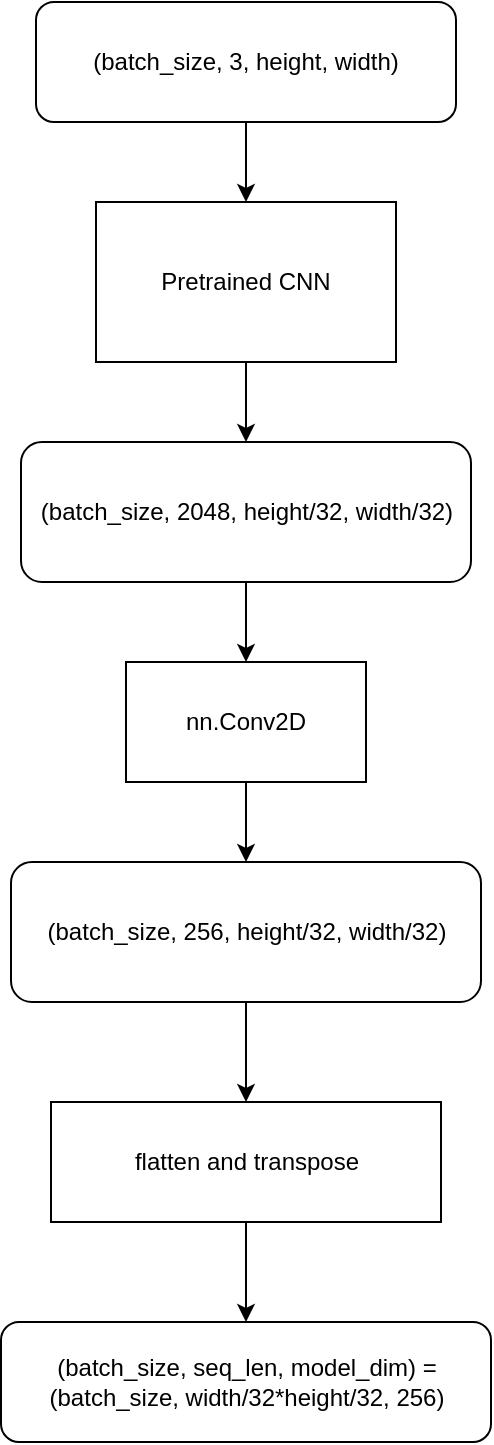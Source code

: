 <mxfile>
    <diagram id="mTaSQCgLeCkwjOccn5uk" name="embedding">
        <mxGraphModel dx="920" dy="771" grid="1" gridSize="10" guides="1" tooltips="1" connect="1" arrows="1" fold="1" page="1" pageScale="1" pageWidth="827" pageHeight="1169" math="0" shadow="0">
            <root>
                <mxCell id="0"/>
                <mxCell id="1" parent="0"/>
                <mxCell id="4" value="" style="edgeStyle=none;html=1;" parent="1" source="2" target="3" edge="1">
                    <mxGeometry relative="1" as="geometry"/>
                </mxCell>
                <mxCell id="2" value="(batch_size, 3, height, width)" style="rounded=1;whiteSpace=wrap;html=1;" parent="1" vertex="1">
                    <mxGeometry x="350" y="70" width="210" height="60" as="geometry"/>
                </mxCell>
                <mxCell id="6" value="" style="edgeStyle=none;html=1;" parent="1" source="3" target="5" edge="1">
                    <mxGeometry relative="1" as="geometry"/>
                </mxCell>
                <mxCell id="3" value="Pretrained CNN" style="rounded=0;whiteSpace=wrap;html=1;" parent="1" vertex="1">
                    <mxGeometry x="380" y="170" width="150" height="80" as="geometry"/>
                </mxCell>
                <mxCell id="10" value="" style="edgeStyle=none;html=1;" parent="1" source="5" target="9" edge="1">
                    <mxGeometry relative="1" as="geometry"/>
                </mxCell>
                <mxCell id="5" value="(batch_size, 2048, height/32, width/32)" style="rounded=1;whiteSpace=wrap;html=1;" parent="1" vertex="1">
                    <mxGeometry x="342.5" y="290" width="225" height="70" as="geometry"/>
                </mxCell>
                <mxCell id="14" value="" style="edgeStyle=none;html=1;" parent="1" source="9" target="13" edge="1">
                    <mxGeometry relative="1" as="geometry"/>
                </mxCell>
                <mxCell id="9" value="nn.Conv2D" style="rounded=0;whiteSpace=wrap;html=1;" parent="1" vertex="1">
                    <mxGeometry x="395" y="400" width="120" height="60" as="geometry"/>
                </mxCell>
                <mxCell id="16" value="" style="edgeStyle=none;html=1;" parent="1" source="13" target="15" edge="1">
                    <mxGeometry relative="1" as="geometry"/>
                </mxCell>
                <mxCell id="13" value="(batch_size, 256, height/32, width/32)" style="rounded=1;whiteSpace=wrap;html=1;" parent="1" vertex="1">
                    <mxGeometry x="337.5" y="500" width="235" height="70" as="geometry"/>
                </mxCell>
                <mxCell id="18" value="" style="edgeStyle=none;html=1;" parent="1" source="15" target="17" edge="1">
                    <mxGeometry relative="1" as="geometry"/>
                </mxCell>
                <mxCell id="15" value="flatten and transpose" style="rounded=0;whiteSpace=wrap;html=1;" parent="1" vertex="1">
                    <mxGeometry x="357.5" y="620" width="195" height="60" as="geometry"/>
                </mxCell>
                <mxCell id="17" value="(batch_size, seq_len, model_dim) = (batch_size, width/32*height/32, 256)" style="rounded=1;whiteSpace=wrap;html=1;" parent="1" vertex="1">
                    <mxGeometry x="332.5" y="730" width="245" height="60" as="geometry"/>
                </mxCell>
            </root>
        </mxGraphModel>
    </diagram>
    <diagram id="9CC5KD6kLXosMAF222kR" name="encoder">
        <mxGraphModel dx="2840" dy="3047" grid="1" gridSize="10" guides="1" tooltips="1" connect="1" arrows="1" fold="1" page="1" pageScale="1" pageWidth="827" pageHeight="1169" math="0" shadow="0">
            <root>
                <mxCell id="kVxzAV65CoPjDefTaWkO-0"/>
                <mxCell id="kVxzAV65CoPjDefTaWkO-1" parent="kVxzAV65CoPjDefTaWkO-0"/>
                <mxCell id="kVxzAV65CoPjDefTaWkO-11" value="" style="edgeStyle=none;html=1;" parent="kVxzAV65CoPjDefTaWkO-1" source="kVxzAV65CoPjDefTaWkO-2" target="kVxzAV65CoPjDefTaWkO-10" edge="1">
                    <mxGeometry relative="1" as="geometry"/>
                </mxCell>
                <mxCell id="kVxzAV65CoPjDefTaWkO-2" value="(batch_size, seq_len, model_dim)" style="rounded=1;whiteSpace=wrap;html=1;" parent="kVxzAV65CoPjDefTaWkO-1" vertex="1">
                    <mxGeometry x="270" y="80" width="210" height="50" as="geometry"/>
                </mxCell>
                <mxCell id="kVxzAV65CoPjDefTaWkO-3" value="K, Q, V" style="text;html=1;align=center;verticalAlign=middle;resizable=0;points=[];autosize=1;strokeColor=none;fillColor=none;" parent="kVxzAV65CoPjDefTaWkO-1" vertex="1">
                    <mxGeometry x="520" y="95" width="50" height="20" as="geometry"/>
                </mxCell>
                <mxCell id="kVxzAV65CoPjDefTaWkO-19" value="" style="edgeStyle=none;html=1;" parent="kVxzAV65CoPjDefTaWkO-1" source="kVxzAV65CoPjDefTaWkO-10" target="kVxzAV65CoPjDefTaWkO-18" edge="1">
                    <mxGeometry relative="1" as="geometry"/>
                </mxCell>
                <mxCell id="kVxzAV65CoPjDefTaWkO-10" value="(batch_size*num_heads, seq_len, model_dim&amp;nbsp;// num_heads)" style="whiteSpace=wrap;html=1;rounded=1;" parent="kVxzAV65CoPjDefTaWkO-1" vertex="1">
                    <mxGeometry x="193.75" y="200" width="362.5" height="60" as="geometry"/>
                </mxCell>
                <mxCell id="kVxzAV65CoPjDefTaWkO-12" value="reshape, transpose" style="text;html=1;align=center;verticalAlign=middle;resizable=0;points=[];autosize=1;strokeColor=none;fillColor=none;" parent="kVxzAV65CoPjDefTaWkO-1" vertex="1">
                    <mxGeometry x="380" y="160" width="120" height="20" as="geometry"/>
                </mxCell>
                <mxCell id="kVxzAV65CoPjDefTaWkO-16" value="" style="edgeStyle=none;html=1;" parent="kVxzAV65CoPjDefTaWkO-1" source="kVxzAV65CoPjDefTaWkO-13" target="kVxzAV65CoPjDefTaWkO-15" edge="1">
                    <mxGeometry relative="1" as="geometry"/>
                </mxCell>
                <mxCell id="kVxzAV65CoPjDefTaWkO-13" value="(batch_size, seq_len, model_dim)" style="rounded=1;whiteSpace=wrap;html=1;" parent="kVxzAV65CoPjDefTaWkO-1" vertex="1">
                    <mxGeometry x="270" y="-150" width="210" height="50" as="geometry"/>
                </mxCell>
                <mxCell id="kVxzAV65CoPjDefTaWkO-17" value="" style="edgeStyle=none;html=1;" parent="kVxzAV65CoPjDefTaWkO-1" source="kVxzAV65CoPjDefTaWkO-15" target="kVxzAV65CoPjDefTaWkO-2" edge="1">
                    <mxGeometry relative="1" as="geometry"/>
                </mxCell>
                <mxCell id="kVxzAV65CoPjDefTaWkO-15" value="W_k, W_q, W_v: (model_dim, model_dim)" style="rounded=0;whiteSpace=wrap;html=1;" parent="kVxzAV65CoPjDefTaWkO-1" vertex="1">
                    <mxGeometry x="207.5" y="-40" width="335" height="60" as="geometry"/>
                </mxCell>
                <mxCell id="kVxzAV65CoPjDefTaWkO-22" value="" style="edgeStyle=none;html=1;" parent="kVxzAV65CoPjDefTaWkO-1" source="kVxzAV65CoPjDefTaWkO-18" target="kVxzAV65CoPjDefTaWkO-21" edge="1">
                    <mxGeometry relative="1" as="geometry"/>
                </mxCell>
                <mxCell id="kVxzAV65CoPjDefTaWkO-18" value="K * Q: (batch_size*num_heads,&amp;nbsp;seq_len, seq_len)&lt;br&gt;V: (batch_size*num_heads, seq_len,model_dim&amp;nbsp;// num_heads)&lt;br&gt;K * Q * V: (batch_size*num_heads,seq_len, model_dim // num_heads)" style="rounded=0;whiteSpace=wrap;html=1;" parent="kVxzAV65CoPjDefTaWkO-1" vertex="1">
                    <mxGeometry x="182.5" y="320" width="387.5" height="80" as="geometry"/>
                </mxCell>
                <mxCell id="kVxzAV65CoPjDefTaWkO-20" value="K, Q, V" style="text;html=1;align=center;verticalAlign=middle;resizable=0;points=[];autosize=1;strokeColor=none;fillColor=none;" parent="kVxzAV65CoPjDefTaWkO-1" vertex="1">
                    <mxGeometry x="590" y="220" width="50" height="20" as="geometry"/>
                </mxCell>
                <mxCell id="kVxzAV65CoPjDefTaWkO-21" value="(batch_size, seq_len, model_dim)" style="whiteSpace=wrap;html=1;rounded=1;" parent="kVxzAV65CoPjDefTaWkO-1" vertex="1">
                    <mxGeometry x="193.75" y="460" width="362.5" height="60" as="geometry"/>
                </mxCell>
                <mxCell id="kVxzAV65CoPjDefTaWkO-23" value="concat along the last dim" style="text;html=1;align=center;verticalAlign=middle;resizable=0;points=[];autosize=1;strokeColor=none;fillColor=none;" parent="kVxzAV65CoPjDefTaWkO-1" vertex="1">
                    <mxGeometry x="390" y="430" width="150" height="20" as="geometry"/>
                </mxCell>
                <mxCell id="kVxzAV65CoPjDefTaWkO-28" value="R, C&lt;br&gt;RxR个元素&lt;br&gt;每个元素需要C次乘法&lt;br&gt;&lt;br&gt;num_heads对乘法运算量没有影响" style="text;html=1;align=center;verticalAlign=middle;resizable=0;points=[];autosize=1;strokeColor=none;fillColor=none;" parent="kVxzAV65CoPjDefTaWkO-1" vertex="1">
                    <mxGeometry x="580" y="460" width="200" height="80" as="geometry"/>
                </mxCell>
            </root>
        </mxGraphModel>
    </diagram>
    <diagram id="fc-fA9Dm4TfcOHt3WB17" name="decoder">
        <mxGraphModel dx="920" dy="771" grid="1" gridSize="10" guides="1" tooltips="1" connect="1" arrows="1" fold="1" page="1" pageScale="1" pageWidth="827" pageHeight="1169" math="0" shadow="0">
            <root>
                <mxCell id="4yhuFgAS-UoFRYhvdiAW-0"/>
                <mxCell id="4yhuFgAS-UoFRYhvdiAW-1" parent="4yhuFgAS-UoFRYhvdiAW-0"/>
            </root>
        </mxGraphModel>
    </diagram>
    <diagram id="jZl48xzTabsTT3JintAE" name="pipeline">
        <mxGraphModel dx="3297" dy="1633" grid="1" gridSize="10" guides="1" tooltips="1" connect="1" arrows="1" fold="1" page="1" pageScale="1" pageWidth="827" pageHeight="1169" math="0" shadow="0">
            <root>
                <mxCell id="KBi5Iexv0M34TCNk3ICW-0"/>
                <mxCell id="KBi5Iexv0M34TCNk3ICW-1" parent="KBi5Iexv0M34TCNk3ICW-0"/>
                <mxCell id="W6v5uWY0HFP-PmBievXg-95" value="MaskHead" style="shape=umlFrame;whiteSpace=wrap;html=1;width=120;height=30;boundedLbl=1;verticalAlign=middle;align=left;spacingLeft=5;" vertex="1" parent="KBi5Iexv0M34TCNk3ICW-1">
                    <mxGeometry x="-200" y="5575" width="1330" height="875" as="geometry"/>
                </mxCell>
                <mxCell id="W6v5uWY0HFP-PmBievXg-90" value="&lt;span style=&quot;text-align: center&quot;&gt;EncoderLayer&lt;/span&gt;" style="shape=umlFrame;whiteSpace=wrap;html=1;width=120;height=30;boundedLbl=1;verticalAlign=middle;align=left;spacingLeft=5;" vertex="1" parent="KBi5Iexv0M34TCNk3ICW-1">
                    <mxGeometry x="55" y="1170" width="1115" height="1780" as="geometry"/>
                </mxCell>
                <mxCell id="W6v5uWY0HFP-PmBievXg-57" value="DecoderLayer repeat" style="shape=umlFrame;whiteSpace=wrap;html=1;width=120;height=30;boundedLbl=1;verticalAlign=middle;align=left;spacingLeft=5;" vertex="1" parent="KBi5Iexv0M34TCNk3ICW-1">
                    <mxGeometry x="60" y="3210" width="1250" height="1300" as="geometry"/>
                </mxCell>
                <mxCell id="yh_J3gaE-rsaY8qmZJUv-53" value="" style="html=1;align=center;verticalAlign=top;rounded=1;absoluteArcSize=1;arcSize=20;dashed=1;" vertex="1" parent="KBi5Iexv0M34TCNk3ICW-1">
                    <mxGeometry x="300" y="1410" width="580" height="1060" as="geometry"/>
                </mxCell>
                <mxCell id="KBi5Iexv0M34TCNk3ICW-5" value="" style="edgeStyle=none;html=1;" edge="1" parent="KBi5Iexv0M34TCNk3ICW-1" source="KBi5Iexv0M34TCNk3ICW-2" target="KBi5Iexv0M34TCNk3ICW-4">
                    <mxGeometry relative="1" as="geometry"/>
                </mxCell>
                <mxCell id="KBi5Iexv0M34TCNk3ICW-2" value="batch of Image+Label" style="rounded=1;whiteSpace=wrap;html=1;" vertex="1" parent="KBi5Iexv0M34TCNk3ICW-1">
                    <mxGeometry x="340" y="220" width="120" height="50" as="geometry"/>
                </mxCell>
                <mxCell id="KBi5Iexv0M34TCNk3ICW-7" value="" style="edgeStyle=none;html=1;" edge="1" parent="KBi5Iexv0M34TCNk3ICW-1" source="KBi5Iexv0M34TCNk3ICW-4" target="KBi5Iexv0M34TCNk3ICW-6">
                    <mxGeometry relative="1" as="geometry"/>
                </mxCell>
                <mxCell id="KBi5Iexv0M34TCNk3ICW-4" value="preprocess" style="rounded=0;whiteSpace=wrap;html=1;" vertex="1" parent="KBi5Iexv0M34TCNk3ICW-1">
                    <mxGeometry x="340" y="330" width="120" height="60" as="geometry"/>
                </mxCell>
                <mxCell id="KBi5Iexv0M34TCNk3ICW-14" value="" style="edgeStyle=none;html=1;" edge="1" parent="KBi5Iexv0M34TCNk3ICW-1" source="KBi5Iexv0M34TCNk3ICW-6" target="KBi5Iexv0M34TCNk3ICW-10">
                    <mxGeometry relative="1" as="geometry"/>
                </mxCell>
                <mxCell id="KBi5Iexv0M34TCNk3ICW-6" value="Padded images of&amp;nbsp; the largest size and padding mask&lt;br&gt;" style="rounded=1;whiteSpace=wrap;html=1;" vertex="1" parent="KBi5Iexv0M34TCNk3ICW-1">
                    <mxGeometry x="340" y="450" width="120" height="50" as="geometry"/>
                </mxCell>
                <mxCell id="KBi5Iexv0M34TCNk3ICW-13" value="" style="edgeStyle=none;html=1;" edge="1" parent="KBi5Iexv0M34TCNk3ICW-1" source="KBi5Iexv0M34TCNk3ICW-10" target="KBi5Iexv0M34TCNk3ICW-12">
                    <mxGeometry relative="1" as="geometry">
                        <Array as="points">
                            <mxPoint x="400" y="680"/>
                            <mxPoint x="280" y="680"/>
                        </Array>
                    </mxGeometry>
                </mxCell>
                <mxCell id="KBi5Iexv0M34TCNk3ICW-16" style="edgeStyle=none;html=1;entryX=0.532;entryY=-0.002;entryDx=0;entryDy=0;entryPerimeter=0;" edge="1" parent="KBi5Iexv0M34TCNk3ICW-1" source="KBi5Iexv0M34TCNk3ICW-10" target="KBi5Iexv0M34TCNk3ICW-15">
                    <mxGeometry relative="1" as="geometry">
                        <Array as="points">
                            <mxPoint x="400" y="680"/>
                            <mxPoint x="524" y="680"/>
                        </Array>
                    </mxGeometry>
                </mxCell>
                <mxCell id="KBi5Iexv0M34TCNk3ICW-10" value="CNN" style="rounded=0;whiteSpace=wrap;html=1;" vertex="1" parent="KBi5Iexv0M34TCNk3ICW-1">
                    <mxGeometry x="340" y="570" width="120" height="60" as="geometry"/>
                </mxCell>
                <mxCell id="yh_J3gaE-rsaY8qmZJUv-5" style="edgeStyle=none;html=1;entryX=0.5;entryY=0;entryDx=0;entryDy=0;" edge="1" parent="KBi5Iexv0M34TCNk3ICW-1" source="KBi5Iexv0M34TCNk3ICW-12" target="yh_J3gaE-rsaY8qmZJUv-0">
                    <mxGeometry relative="1" as="geometry">
                        <Array as="points">
                            <mxPoint x="280" y="890"/>
                            <mxPoint x="470" y="890"/>
                        </Array>
                    </mxGeometry>
                </mxCell>
                <mxCell id="W6v5uWY0HFP-PmBievXg-89" value="fetchthe last&amp;nbsp; one" style="edgeLabel;html=1;align=center;verticalAlign=middle;resizable=0;points=[];" vertex="1" connectable="0" parent="yh_J3gaE-rsaY8qmZJUv-5">
                    <mxGeometry x="-0.602" relative="1" as="geometry">
                        <mxPoint x="123" y="-12" as="offset"/>
                    </mxGeometry>
                </mxCell>
                <mxCell id="W6v5uWY0HFP-PmBievXg-94" style="edgeStyle=none;html=1;entryX=0;entryY=0.5;entryDx=0;entryDy=0;" edge="1" parent="KBi5Iexv0M34TCNk3ICW-1" source="KBi5Iexv0M34TCNk3ICW-12" target="W6v5uWY0HFP-PmBievXg-92">
                    <mxGeometry relative="1" as="geometry">
                        <Array as="points">
                            <mxPoint x="-300" y="740"/>
                            <mxPoint x="-300" y="5070"/>
                        </Array>
                    </mxGeometry>
                </mxCell>
                <mxCell id="KBi5Iexv0M34TCNk3ICW-12" value="features from multiple layers" style="rounded=1;whiteSpace=wrap;html=1;" vertex="1" parent="KBi5Iexv0M34TCNk3ICW-1">
                    <mxGeometry x="220" y="710" width="120" height="60" as="geometry"/>
                </mxCell>
                <mxCell id="KBi5Iexv0M34TCNk3ICW-18" value="" style="edgeStyle=none;html=1;" edge="1" parent="KBi5Iexv0M34TCNk3ICW-1" source="KBi5Iexv0M34TCNk3ICW-15" target="KBi5Iexv0M34TCNk3ICW-17">
                    <mxGeometry relative="1" as="geometry"/>
                </mxCell>
                <mxCell id="yh_J3gaE-rsaY8qmZJUv-9" style="edgeStyle=none;html=1;entryX=0.5;entryY=0;entryDx=0;entryDy=0;" edge="1" parent="KBi5Iexv0M34TCNk3ICW-1" source="KBi5Iexv0M34TCNk3ICW-15" target="yh_J3gaE-rsaY8qmZJUv-0">
                    <mxGeometry relative="1" as="geometry">
                        <Array as="points">
                            <mxPoint x="520" y="890"/>
                            <mxPoint x="470" y="890"/>
                        </Array>
                    </mxGeometry>
                </mxCell>
                <mxCell id="KBi5Iexv0M34TCNk3ICW-15" value="&lt;span&gt;resized masks&lt;/span&gt;" style="rounded=1;whiteSpace=wrap;html=1;" vertex="1" parent="KBi5Iexv0M34TCNk3ICW-1">
                    <mxGeometry x="460" y="710" width="120" height="60" as="geometry"/>
                </mxCell>
                <mxCell id="yh_J3gaE-rsaY8qmZJUv-8" value="" style="edgeStyle=none;html=1;" edge="1" parent="KBi5Iexv0M34TCNk3ICW-1" source="KBi5Iexv0M34TCNk3ICW-17" target="yh_J3gaE-rsaY8qmZJUv-7">
                    <mxGeometry relative="1" as="geometry"/>
                </mxCell>
                <mxCell id="KBi5Iexv0M34TCNk3ICW-17" value="PositionEmbedding" style="rounded=0;whiteSpace=wrap;html=1;" vertex="1" parent="KBi5Iexv0M34TCNk3ICW-1">
                    <mxGeometry x="650" y="710" width="120" height="60" as="geometry"/>
                </mxCell>
                <mxCell id="yh_J3gaE-rsaY8qmZJUv-6" style="edgeStyle=none;html=1;entryX=0.5;entryY=0;entryDx=0;entryDy=0;" edge="1" parent="KBi5Iexv0M34TCNk3ICW-1" source="yh_J3gaE-rsaY8qmZJUv-0" target="yh_J3gaE-rsaY8qmZJUv-4">
                    <mxGeometry relative="1" as="geometry">
                        <Array as="points">
                            <mxPoint x="280" y="970"/>
                        </Array>
                    </mxGeometry>
                </mxCell>
                <mxCell id="yh_J3gaE-rsaY8qmZJUv-14" value="" style="edgeStyle=none;html=1;" edge="1" parent="KBi5Iexv0M34TCNk3ICW-1" source="yh_J3gaE-rsaY8qmZJUv-0" target="yh_J3gaE-rsaY8qmZJUv-13">
                    <mxGeometry relative="1" as="geometry">
                        <Array as="points">
                            <mxPoint x="685" y="970"/>
                        </Array>
                    </mxGeometry>
                </mxCell>
                <mxCell id="yh_J3gaE-rsaY8qmZJUv-16" style="edgeStyle=none;html=1;" edge="1" parent="KBi5Iexv0M34TCNk3ICW-1" source="yh_J3gaE-rsaY8qmZJUv-0" target="yh_J3gaE-rsaY8qmZJUv-15">
                    <mxGeometry relative="1" as="geometry"/>
                </mxCell>
                <mxCell id="yh_J3gaE-rsaY8qmZJUv-0" value="flatten" style="rounded=0;whiteSpace=wrap;html=1;" vertex="1" parent="KBi5Iexv0M34TCNk3ICW-1">
                    <mxGeometry x="410" y="940" width="120" height="60" as="geometry"/>
                </mxCell>
                <mxCell id="yh_J3gaE-rsaY8qmZJUv-20" value="" style="edgeStyle=none;html=1;" edge="1" parent="KBi5Iexv0M34TCNk3ICW-1" source="yh_J3gaE-rsaY8qmZJUv-4" target="yh_J3gaE-rsaY8qmZJUv-17">
                    <mxGeometry relative="1" as="geometry">
                        <Array as="points">
                            <mxPoint x="280" y="1240"/>
                        </Array>
                    </mxGeometry>
                </mxCell>
                <mxCell id="yh_J3gaE-rsaY8qmZJUv-49" style="edgeStyle=none;html=1;entryX=-0.013;entryY=0.578;entryDx=0;entryDy=0;entryPerimeter=0;" edge="1" parent="KBi5Iexv0M34TCNk3ICW-1" source="yh_J3gaE-rsaY8qmZJUv-4" target="yh_J3gaE-rsaY8qmZJUv-39">
                    <mxGeometry relative="1" as="geometry">
                        <Array as="points">
                            <mxPoint x="280" y="2090"/>
                        </Array>
                    </mxGeometry>
                </mxCell>
                <mxCell id="W6v5uWY0HFP-PmBievXg-4" style="edgeStyle=none;html=1;entryX=0;entryY=0.5;entryDx=0;entryDy=0;" edge="1" parent="KBi5Iexv0M34TCNk3ICW-1" source="yh_J3gaE-rsaY8qmZJUv-4" target="W6v5uWY0HFP-PmBievXg-2">
                    <mxGeometry relative="1" as="geometry">
                        <Array as="points">
                            <mxPoint x="280" y="2640"/>
                        </Array>
                    </mxGeometry>
                </mxCell>
                <mxCell id="W6v5uWY0HFP-PmBievXg-93" style="edgeStyle=none;html=1;entryX=0;entryY=0.5;entryDx=0;entryDy=0;" edge="1" parent="KBi5Iexv0M34TCNk3ICW-1" source="yh_J3gaE-rsaY8qmZJUv-4" target="W6v5uWY0HFP-PmBievXg-91">
                    <mxGeometry relative="1" as="geometry">
                        <Array as="points">
                            <mxPoint x="-90" y="1090"/>
                            <mxPoint x="-80" y="4900"/>
                        </Array>
                    </mxGeometry>
                </mxCell>
                <mxCell id="yh_J3gaE-rsaY8qmZJUv-4" value="src, src_proj&lt;br&gt;(bs, d_model, h, w)" style="rounded=1;whiteSpace=wrap;html=1;" vertex="1" parent="KBi5Iexv0M34TCNk3ICW-1">
                    <mxGeometry x="220" y="1060" width="120" height="60" as="geometry"/>
                </mxCell>
                <mxCell id="yh_J3gaE-rsaY8qmZJUv-11" style="edgeStyle=none;html=1;entryX=0.5;entryY=0;entryDx=0;entryDy=0;" edge="1" parent="KBi5Iexv0M34TCNk3ICW-1" source="yh_J3gaE-rsaY8qmZJUv-7" target="yh_J3gaE-rsaY8qmZJUv-0">
                    <mxGeometry relative="1" as="geometry">
                        <Array as="points">
                            <mxPoint x="470" y="890"/>
                        </Array>
                    </mxGeometry>
                </mxCell>
                <mxCell id="yh_J3gaE-rsaY8qmZJUv-7" value="pos embedding" style="rounded=1;whiteSpace=wrap;html=1;" vertex="1" parent="KBi5Iexv0M34TCNk3ICW-1">
                    <mxGeometry x="650" y="860" width="120" height="60" as="geometry"/>
                </mxCell>
                <mxCell id="yh_J3gaE-rsaY8qmZJUv-31" style="edgeStyle=none;html=1;entryX=1;entryY=0.5;entryDx=0;entryDy=0;" edge="1" parent="KBi5Iexv0M34TCNk3ICW-1" source="yh_J3gaE-rsaY8qmZJUv-13" target="yh_J3gaE-rsaY8qmZJUv-28">
                    <mxGeometry relative="1" as="geometry">
                        <Array as="points">
                            <mxPoint x="690" y="1590"/>
                        </Array>
                    </mxGeometry>
                </mxCell>
                <mxCell id="yh_J3gaE-rsaY8qmZJUv-13" value="src_key_padding_mask" style="rounded=1;whiteSpace=wrap;html=1;" vertex="1" parent="KBi5Iexv0M34TCNk3ICW-1">
                    <mxGeometry x="610" y="1060" width="150" height="60" as="geometry"/>
                </mxCell>
                <mxCell id="yh_J3gaE-rsaY8qmZJUv-21" value="" style="edgeStyle=none;html=1;" edge="1" parent="KBi5Iexv0M34TCNk3ICW-1" source="yh_J3gaE-rsaY8qmZJUv-15" target="yh_J3gaE-rsaY8qmZJUv-17">
                    <mxGeometry relative="1" as="geometry">
                        <Array as="points">
                            <mxPoint x="470" y="1240"/>
                        </Array>
                    </mxGeometry>
                </mxCell>
                <mxCell id="yh_J3gaE-rsaY8qmZJUv-15" value="src pos embedding" style="rounded=1;whiteSpace=wrap;html=1;" vertex="1" parent="KBi5Iexv0M34TCNk3ICW-1">
                    <mxGeometry x="410" y="1060" width="120" height="60" as="geometry"/>
                </mxCell>
                <mxCell id="yh_J3gaE-rsaY8qmZJUv-23" value="" style="edgeStyle=none;html=1;" edge="1" parent="KBi5Iexv0M34TCNk3ICW-1" source="yh_J3gaE-rsaY8qmZJUv-17" target="yh_J3gaE-rsaY8qmZJUv-22">
                    <mxGeometry relative="1" as="geometry"/>
                </mxCell>
                <mxCell id="yh_J3gaE-rsaY8qmZJUv-17" value="Plus" style="rounded=0;whiteSpace=wrap;html=1;" vertex="1" parent="KBi5Iexv0M34TCNk3ICW-1">
                    <mxGeometry x="310" y="1210" width="120" height="60" as="geometry"/>
                </mxCell>
                <mxCell id="yh_J3gaE-rsaY8qmZJUv-25" value="" style="edgeStyle=none;html=1;" edge="1" parent="KBi5Iexv0M34TCNk3ICW-1" source="yh_J3gaE-rsaY8qmZJUv-22" target="yh_J3gaE-rsaY8qmZJUv-24">
                    <mxGeometry relative="1" as="geometry"/>
                </mxCell>
                <mxCell id="yh_J3gaE-rsaY8qmZJUv-22" value="q, k" style="rounded=1;whiteSpace=wrap;html=1;" vertex="1" parent="KBi5Iexv0M34TCNk3ICW-1">
                    <mxGeometry x="310" y="1330" width="120" height="60" as="geometry"/>
                </mxCell>
                <mxCell id="yh_J3gaE-rsaY8qmZJUv-27" value="" style="edgeStyle=none;html=1;" edge="1" parent="KBi5Iexv0M34TCNk3ICW-1" source="yh_J3gaE-rsaY8qmZJUv-24" target="yh_J3gaE-rsaY8qmZJUv-26">
                    <mxGeometry relative="1" as="geometry"/>
                </mxCell>
                <mxCell id="yh_J3gaE-rsaY8qmZJUv-24" value="MultiheadAttention" style="rounded=0;whiteSpace=wrap;html=1;" vertex="1" parent="KBi5Iexv0M34TCNk3ICW-1">
                    <mxGeometry x="310" y="1450" width="120" height="60" as="geometry"/>
                </mxCell>
                <mxCell id="yh_J3gaE-rsaY8qmZJUv-29" value="" style="edgeStyle=none;html=1;" edge="1" parent="KBi5Iexv0M34TCNk3ICW-1" source="yh_J3gaE-rsaY8qmZJUv-26" target="yh_J3gaE-rsaY8qmZJUv-28">
                    <mxGeometry relative="1" as="geometry"/>
                </mxCell>
                <mxCell id="yh_J3gaE-rsaY8qmZJUv-26" value="attn_output_weights = QK^T&lt;br&gt;(batch_size, num_heads, L, L)" style="rounded=1;whiteSpace=wrap;html=1;" vertex="1" parent="KBi5Iexv0M34TCNk3ICW-1">
                    <mxGeometry x="510" y="1450" width="120" height="60" as="geometry"/>
                </mxCell>
                <mxCell id="yh_J3gaE-rsaY8qmZJUv-33" value="" style="edgeStyle=none;html=1;" edge="1" parent="KBi5Iexv0M34TCNk3ICW-1" source="yh_J3gaE-rsaY8qmZJUv-28" target="yh_J3gaE-rsaY8qmZJUv-32">
                    <mxGeometry relative="1" as="geometry"/>
                </mxCell>
                <mxCell id="yh_J3gaE-rsaY8qmZJUv-28" value="fill the last dimension L with -inf with mask" style="rounded=0;whiteSpace=wrap;html=1;" vertex="1" parent="KBi5Iexv0M34TCNk3ICW-1">
                    <mxGeometry x="510" y="1560" width="120" height="60" as="geometry"/>
                </mxCell>
                <mxCell id="yh_J3gaE-rsaY8qmZJUv-30" value="False if not padded" style="text;html=1;strokeColor=none;fillColor=none;align=center;verticalAlign=middle;whiteSpace=wrap;rounded=0;" vertex="1" parent="KBi5Iexv0M34TCNk3ICW-1">
                    <mxGeometry x="730" y="1050" width="210" height="70" as="geometry"/>
                </mxCell>
                <mxCell id="yh_J3gaE-rsaY8qmZJUv-38" value="" style="edgeStyle=none;html=1;" edge="1" parent="KBi5Iexv0M34TCNk3ICW-1" source="yh_J3gaE-rsaY8qmZJUv-32" target="yh_J3gaE-rsaY8qmZJUv-35">
                    <mxGeometry relative="1" as="geometry"/>
                </mxCell>
                <mxCell id="yh_J3gaE-rsaY8qmZJUv-32" value="attn_output_weights&lt;br&gt;(batch_size* num_heads, L, L)" style="rounded=1;whiteSpace=wrap;html=1;" vertex="1" parent="KBi5Iexv0M34TCNk3ICW-1">
                    <mxGeometry x="510" y="1670" width="120" height="60" as="geometry"/>
                </mxCell>
                <mxCell id="yh_J3gaE-rsaY8qmZJUv-37" value="" style="edgeStyle=none;html=1;" edge="1" parent="KBi5Iexv0M34TCNk3ICW-1" source="yh_J3gaE-rsaY8qmZJUv-35" target="yh_J3gaE-rsaY8qmZJUv-36">
                    <mxGeometry relative="1" as="geometry"/>
                </mxCell>
                <mxCell id="yh_J3gaE-rsaY8qmZJUv-35" value="softmax along the last dimension" style="rounded=0;whiteSpace=wrap;html=1;" vertex="1" parent="KBi5Iexv0M34TCNk3ICW-1">
                    <mxGeometry x="510" y="1800" width="120" height="60" as="geometry"/>
                </mxCell>
                <mxCell id="yh_J3gaE-rsaY8qmZJUv-40" value="" style="edgeStyle=none;html=1;" edge="1" parent="KBi5Iexv0M34TCNk3ICW-1" source="yh_J3gaE-rsaY8qmZJUv-36" target="yh_J3gaE-rsaY8qmZJUv-39">
                    <mxGeometry relative="1" as="geometry"/>
                </mxCell>
                <mxCell id="yh_J3gaE-rsaY8qmZJUv-36" value="dropout" style="whiteSpace=wrap;html=1;rounded=0;" vertex="1" parent="KBi5Iexv0M34TCNk3ICW-1">
                    <mxGeometry x="510" y="1920" width="120" height="60" as="geometry"/>
                </mxCell>
                <mxCell id="yh_J3gaE-rsaY8qmZJUv-42" value="" style="edgeStyle=none;html=1;" edge="1" parent="KBi5Iexv0M34TCNk3ICW-1" source="yh_J3gaE-rsaY8qmZJUv-39" target="yh_J3gaE-rsaY8qmZJUv-41">
                    <mxGeometry relative="1" as="geometry"/>
                </mxCell>
                <mxCell id="yh_J3gaE-rsaY8qmZJUv-39" value="attn_output = attn_output_weight * V&lt;br&gt;(batch_size * num_heads, L, d_model/num_heads)" style="rounded=1;whiteSpace=wrap;html=1;" vertex="1" parent="KBi5Iexv0M34TCNk3ICW-1">
                    <mxGeometry x="480" y="2050" width="180" height="70" as="geometry"/>
                </mxCell>
                <mxCell id="yh_J3gaE-rsaY8qmZJUv-44" value="" style="edgeStyle=none;html=1;" edge="1" parent="KBi5Iexv0M34TCNk3ICW-1" source="yh_J3gaE-rsaY8qmZJUv-41" target="yh_J3gaE-rsaY8qmZJUv-43">
                    <mxGeometry relative="1" as="geometry"/>
                </mxCell>
                <mxCell id="yh_J3gaE-rsaY8qmZJUv-41" value="transpose and reshape" style="rounded=0;whiteSpace=wrap;html=1;" vertex="1" parent="KBi5Iexv0M34TCNk3ICW-1">
                    <mxGeometry x="510" y="2170" width="120" height="60" as="geometry"/>
                </mxCell>
                <mxCell id="yh_J3gaE-rsaY8qmZJUv-46" value="" style="edgeStyle=none;html=1;" edge="1" parent="KBi5Iexv0M34TCNk3ICW-1" source="yh_J3gaE-rsaY8qmZJUv-43" target="yh_J3gaE-rsaY8qmZJUv-45">
                    <mxGeometry relative="1" as="geometry"/>
                </mxCell>
                <mxCell id="yh_J3gaE-rsaY8qmZJUv-43" value="attn_output&lt;br&gt;(batch_size, L, d_model)" style="rounded=1;whiteSpace=wrap;html=1;" vertex="1" parent="KBi5Iexv0M34TCNk3ICW-1">
                    <mxGeometry x="510" y="2278" width="120" height="60" as="geometry"/>
                </mxCell>
                <mxCell id="yh_J3gaE-rsaY8qmZJUv-48" value="" style="edgeStyle=none;html=1;" edge="1" parent="KBi5Iexv0M34TCNk3ICW-1" source="yh_J3gaE-rsaY8qmZJUv-45" target="yh_J3gaE-rsaY8qmZJUv-47">
                    <mxGeometry relative="1" as="geometry"/>
                </mxCell>
                <mxCell id="yh_J3gaE-rsaY8qmZJUv-45" value="MLP" style="rounded=0;whiteSpace=wrap;html=1;" vertex="1" parent="KBi5Iexv0M34TCNk3ICW-1">
                    <mxGeometry x="510" y="2390" width="120" height="60" as="geometry"/>
                </mxCell>
                <mxCell id="W6v5uWY0HFP-PmBievXg-7" value="" style="edgeStyle=none;html=1;" edge="1" parent="KBi5Iexv0M34TCNk3ICW-1" source="yh_J3gaE-rsaY8qmZJUv-47" target="W6v5uWY0HFP-PmBievXg-2">
                    <mxGeometry relative="1" as="geometry"/>
                </mxCell>
                <mxCell id="yh_J3gaE-rsaY8qmZJUv-47" value="attn_output&lt;br&gt;(batch_size, L, d_model)" style="rounded=1;whiteSpace=wrap;html=1;" vertex="1" parent="KBi5Iexv0M34TCNk3ICW-1">
                    <mxGeometry x="510" y="2490" width="120" height="60" as="geometry"/>
                </mxCell>
                <mxCell id="yh_J3gaE-rsaY8qmZJUv-50" value="The columns full of -inf after softmax are all 0s, instead of average probabilty value = 1/d_model." style="text;html=1;strokeColor=none;fillColor=none;align=center;verticalAlign=middle;whiteSpace=wrap;rounded=0;" vertex="1" parent="KBi5Iexv0M34TCNk3ICW-1">
                    <mxGeometry x="660" y="1790" width="180" height="80" as="geometry"/>
                </mxCell>
                <mxCell id="yh_J3gaE-rsaY8qmZJUv-51" value="Rows in V belonging to padding region will be multiplied by columns of zeros in weight, make no difference on the final output" style="text;html=1;strokeColor=none;fillColor=none;align=center;verticalAlign=middle;whiteSpace=wrap;rounded=0;" vertex="1" parent="KBi5Iexv0M34TCNk3ICW-1">
                    <mxGeometry x="680" y="2050" width="160" height="60" as="geometry"/>
                </mxCell>
                <mxCell id="W6v5uWY0HFP-PmBievXg-9" value="" style="edgeStyle=none;html=1;" edge="1" parent="KBi5Iexv0M34TCNk3ICW-1" source="W6v5uWY0HFP-PmBievXg-2" target="W6v5uWY0HFP-PmBievXg-8">
                    <mxGeometry relative="1" as="geometry"/>
                </mxCell>
                <mxCell id="W6v5uWY0HFP-PmBievXg-2" value="src += dropout(attn_output)" style="rounded=0;whiteSpace=wrap;html=1;" vertex="1" parent="KBi5Iexv0M34TCNk3ICW-1">
                    <mxGeometry x="510" y="2610" width="120" height="60" as="geometry"/>
                </mxCell>
                <mxCell id="W6v5uWY0HFP-PmBievXg-11" value="" style="edgeStyle=none;html=1;" edge="1" parent="KBi5Iexv0M34TCNk3ICW-1" source="W6v5uWY0HFP-PmBievXg-8" target="W6v5uWY0HFP-PmBievXg-10">
                    <mxGeometry relative="1" as="geometry"/>
                </mxCell>
                <mxCell id="W6v5uWY0HFP-PmBievXg-8" value="MLP, activation, dropout, MLP" style="rounded=0;whiteSpace=wrap;html=1;" vertex="1" parent="KBi5Iexv0M34TCNk3ICW-1">
                    <mxGeometry x="510" y="2730" width="120" height="60" as="geometry"/>
                </mxCell>
                <mxCell id="W6v5uWY0HFP-PmBievXg-17" value="" style="edgeStyle=none;html=1;" edge="1" parent="KBi5Iexv0M34TCNk3ICW-1" source="W6v5uWY0HFP-PmBievXg-10" target="W6v5uWY0HFP-PmBievXg-16">
                    <mxGeometry relative="1" as="geometry"/>
                </mxCell>
                <mxCell id="W6v5uWY0HFP-PmBievXg-10" value="src += dropout(src)" style="rounded=1;whiteSpace=wrap;html=1;" vertex="1" parent="KBi5Iexv0M34TCNk3ICW-1">
                    <mxGeometry x="510" y="2850" width="120" height="60" as="geometry"/>
                </mxCell>
                <mxCell id="W6v5uWY0HFP-PmBievXg-41" style="edgeStyle=none;html=1;entryX=1;entryY=0.5;entryDx=0;entryDy=0;" edge="1" parent="KBi5Iexv0M34TCNk3ICW-1" source="W6v5uWY0HFP-PmBievXg-14" target="W6v5uWY0HFP-PmBievXg-38">
                    <mxGeometry relative="1" as="geometry">
                        <Array as="points">
                            <mxPoint x="570" y="3220"/>
                            <mxPoint x="750" y="3220"/>
                            <mxPoint x="750" y="3870"/>
                        </Array>
                    </mxGeometry>
                </mxCell>
                <mxCell id="W6v5uWY0HFP-PmBievXg-14" value="memory" style="rounded=1;whiteSpace=wrap;html=1;" vertex="1" parent="KBi5Iexv0M34TCNk3ICW-1">
                    <mxGeometry x="510" y="3110" width="120" height="60" as="geometry"/>
                </mxCell>
                <mxCell id="W6v5uWY0HFP-PmBievXg-18" value="" style="edgeStyle=none;html=1;" edge="1" parent="KBi5Iexv0M34TCNk3ICW-1" source="W6v5uWY0HFP-PmBievXg-16" target="W6v5uWY0HFP-PmBievXg-14">
                    <mxGeometry relative="1" as="geometry"/>
                </mxCell>
                <mxCell id="W6v5uWY0HFP-PmBievXg-16" value="Repeated encoder layer on src and padding mask" style="rounded=0;whiteSpace=wrap;html=1;" vertex="1" parent="KBi5Iexv0M34TCNk3ICW-1">
                    <mxGeometry x="510" y="2990" width="120" height="60" as="geometry"/>
                </mxCell>
                <mxCell id="W6v5uWY0HFP-PmBievXg-25" style="edgeStyle=none;html=1;entryX=0.5;entryY=0;entryDx=0;entryDy=0;" edge="1" parent="KBi5Iexv0M34TCNk3ICW-1" source="W6v5uWY0HFP-PmBievXg-19" target="W6v5uWY0HFP-PmBievXg-24">
                    <mxGeometry relative="1" as="geometry">
                        <Array as="points">
                            <mxPoint x="230" y="3140"/>
                        </Array>
                    </mxGeometry>
                </mxCell>
                <mxCell id="W6v5uWY0HFP-PmBievXg-19" value="query pos embeddomg:(num_queries, d_model)" style="rounded=1;whiteSpace=wrap;html=1;" vertex="1" parent="KBi5Iexv0M34TCNk3ICW-1">
                    <mxGeometry x="60" y="3110" width="120" height="60" as="geometry"/>
                </mxCell>
                <mxCell id="W6v5uWY0HFP-PmBievXg-26" style="edgeStyle=none;html=1;" edge="1" parent="KBi5Iexv0M34TCNk3ICW-1" source="W6v5uWY0HFP-PmBievXg-20">
                    <mxGeometry relative="1" as="geometry">
                        <mxPoint x="230" y="3260" as="targetPoint"/>
                        <Array as="points">
                            <mxPoint x="230" y="3140"/>
                            <mxPoint x="230" y="3150"/>
                        </Array>
                    </mxGeometry>
                </mxCell>
                <mxCell id="W6v5uWY0HFP-PmBievXg-30" style="edgeStyle=none;html=1;entryX=0.516;entryY=0.001;entryDx=0;entryDy=0;entryPerimeter=0;" edge="1" parent="KBi5Iexv0M34TCNk3ICW-1" source="W6v5uWY0HFP-PmBievXg-20" target="W6v5uWY0HFP-PmBievXg-27">
                    <mxGeometry relative="1" as="geometry">
                        <mxPoint x="550" y="3410" as="targetPoint"/>
                        <Array as="points">
                            <mxPoint x="340" y="3290"/>
                            <mxPoint x="553" y="3290"/>
                        </Array>
                    </mxGeometry>
                </mxCell>
                <mxCell id="W6v5uWY0HFP-PmBievXg-35" style="edgeStyle=none;html=1;entryX=0;entryY=0.5;entryDx=0;entryDy=0;" edge="1" parent="KBi5Iexv0M34TCNk3ICW-1" source="W6v5uWY0HFP-PmBievXg-20" target="W6v5uWY0HFP-PmBievXg-33">
                    <mxGeometry relative="1" as="geometry">
                        <Array as="points">
                            <mxPoint x="340" y="3600"/>
                        </Array>
                    </mxGeometry>
                </mxCell>
                <mxCell id="W6v5uWY0HFP-PmBievXg-20" value="tgt: zeros_like query_embed" style="rounded=1;whiteSpace=wrap;html=1;" vertex="1" parent="KBi5Iexv0M34TCNk3ICW-1">
                    <mxGeometry x="280" y="3110" width="120" height="60" as="geometry"/>
                </mxCell>
                <mxCell id="W6v5uWY0HFP-PmBievXg-32" style="edgeStyle=none;html=1;entryX=0.528;entryY=0;entryDx=0;entryDy=0;entryPerimeter=0;" edge="1" parent="KBi5Iexv0M34TCNk3ICW-1" source="W6v5uWY0HFP-PmBievXg-21" target="W6v5uWY0HFP-PmBievXg-27">
                    <mxGeometry relative="1" as="geometry">
                        <Array as="points">
                            <mxPoint x="887" y="3290"/>
                            <mxPoint x="560" y="3290"/>
                        </Array>
                    </mxGeometry>
                </mxCell>
                <mxCell id="W6v5uWY0HFP-PmBievXg-43" style="edgeStyle=none;html=1;entryX=1;entryY=0.5;entryDx=0;entryDy=0;" edge="1" parent="KBi5Iexv0M34TCNk3ICW-1" source="W6v5uWY0HFP-PmBievXg-21" target="W6v5uWY0HFP-PmBievXg-38">
                    <mxGeometry relative="1" as="geometry">
                        <Array as="points">
                            <mxPoint x="890" y="3870"/>
                        </Array>
                    </mxGeometry>
                </mxCell>
                <mxCell id="W6v5uWY0HFP-PmBievXg-21" value="memory padding mask" style="rounded=1;whiteSpace=wrap;html=1;" vertex="1" parent="KBi5Iexv0M34TCNk3ICW-1">
                    <mxGeometry x="827" y="3110" width="120" height="60" as="geometry"/>
                </mxCell>
                <mxCell id="W6v5uWY0HFP-PmBievXg-42" style="edgeStyle=none;html=1;entryX=1;entryY=0.5;entryDx=0;entryDy=0;" edge="1" parent="KBi5Iexv0M34TCNk3ICW-1" source="W6v5uWY0HFP-PmBievXg-22" target="W6v5uWY0HFP-PmBievXg-38">
                    <mxGeometry relative="1" as="geometry">
                        <Array as="points">
                            <mxPoint x="1110" y="3870"/>
                        </Array>
                    </mxGeometry>
                </mxCell>
                <mxCell id="W6v5uWY0HFP-PmBievXg-22" value="memory pos embedding" style="rounded=1;whiteSpace=wrap;html=1;" vertex="1" parent="KBi5Iexv0M34TCNk3ICW-1">
                    <mxGeometry x="1050" y="3110" width="120" height="60" as="geometry"/>
                </mxCell>
                <mxCell id="W6v5uWY0HFP-PmBievXg-31" style="edgeStyle=none;html=1;entryX=0;entryY=0.75;entryDx=0;entryDy=0;" edge="1" parent="KBi5Iexv0M34TCNk3ICW-1" source="W6v5uWY0HFP-PmBievXg-24" target="W6v5uWY0HFP-PmBievXg-27">
                    <mxGeometry relative="1" as="geometry">
                        <Array as="points">
                            <mxPoint x="230" y="3453"/>
                        </Array>
                    </mxGeometry>
                </mxCell>
                <mxCell id="W6v5uWY0HFP-PmBievXg-24" value="k = q = tgt + query pos" style="rounded=1;whiteSpace=wrap;html=1;" vertex="1" parent="KBi5Iexv0M34TCNk3ICW-1">
                    <mxGeometry x="160" y="3260" width="140" height="60" as="geometry"/>
                </mxCell>
                <mxCell id="W6v5uWY0HFP-PmBievXg-34" value="" style="edgeStyle=none;html=1;" edge="1" parent="KBi5Iexv0M34TCNk3ICW-1" source="W6v5uWY0HFP-PmBievXg-27" target="W6v5uWY0HFP-PmBievXg-33">
                    <mxGeometry relative="1" as="geometry"/>
                </mxCell>
                <mxCell id="W6v5uWY0HFP-PmBievXg-27" value="tgt2 = self_attention(k, q, v = tgt, key_padding_mask =&amp;nbsp; memory mask)" style="rounded=0;whiteSpace=wrap;html=1;" vertex="1" parent="KBi5Iexv0M34TCNk3ICW-1">
                    <mxGeometry x="280" y="3400" width="530" height="70" as="geometry"/>
                </mxCell>
                <mxCell id="W6v5uWY0HFP-PmBievXg-37" value="" style="edgeStyle=none;html=1;" edge="1" parent="KBi5Iexv0M34TCNk3ICW-1" source="W6v5uWY0HFP-PmBievXg-33" target="W6v5uWY0HFP-PmBievXg-36">
                    <mxGeometry relative="1" as="geometry"/>
                </mxCell>
                <mxCell id="W6v5uWY0HFP-PmBievXg-33" value="tgt += dropout(tgt2)" style="rounded=0;whiteSpace=wrap;html=1;" vertex="1" parent="KBi5Iexv0M34TCNk3ICW-1">
                    <mxGeometry x="485" y="3570" width="120" height="60" as="geometry"/>
                </mxCell>
                <mxCell id="W6v5uWY0HFP-PmBievXg-39" value="" style="edgeStyle=none;html=1;" edge="1" parent="KBi5Iexv0M34TCNk3ICW-1" source="W6v5uWY0HFP-PmBievXg-36" target="W6v5uWY0HFP-PmBievXg-38">
                    <mxGeometry relative="1" as="geometry"/>
                </mxCell>
                <mxCell id="W6v5uWY0HFP-PmBievXg-48" style="edgeStyle=none;html=1;entryX=0;entryY=0.5;entryDx=0;entryDy=0;" edge="1" parent="KBi5Iexv0M34TCNk3ICW-1" source="W6v5uWY0HFP-PmBievXg-36" target="W6v5uWY0HFP-PmBievXg-46">
                    <mxGeometry relative="1" as="geometry">
                        <Array as="points">
                            <mxPoint x="290" y="3730"/>
                            <mxPoint x="290" y="4020"/>
                        </Array>
                    </mxGeometry>
                </mxCell>
                <mxCell id="W6v5uWY0HFP-PmBievXg-36" value="tgt = norm(tgt)" style="rounded=0;whiteSpace=wrap;html=1;" vertex="1" parent="KBi5Iexv0M34TCNk3ICW-1">
                    <mxGeometry x="485" y="3700" width="120" height="60" as="geometry"/>
                </mxCell>
                <mxCell id="W6v5uWY0HFP-PmBievXg-47" value="" style="edgeStyle=none;html=1;" edge="1" parent="KBi5Iexv0M34TCNk3ICW-1" source="W6v5uWY0HFP-PmBievXg-38" target="W6v5uWY0HFP-PmBievXg-46">
                    <mxGeometry relative="1" as="geometry"/>
                </mxCell>
                <mxCell id="W6v5uWY0HFP-PmBievXg-38" value="tgt2 = multi head attn(query = tgt + query_pos,&amp;nbsp;&lt;br&gt;key = memory + pos,&amp;nbsp;&lt;br&gt;value = memory,&amp;nbsp;&lt;br&gt;key_padding_mask = memory padding mask)" style="rounded=0;whiteSpace=wrap;html=1;" vertex="1" parent="KBi5Iexv0M34TCNk3ICW-1">
                    <mxGeometry x="366.25" y="3830" width="357.5" height="80" as="geometry"/>
                </mxCell>
                <mxCell id="W6v5uWY0HFP-PmBievXg-50" value="" style="edgeStyle=none;html=1;" edge="1" parent="KBi5Iexv0M34TCNk3ICW-1" source="W6v5uWY0HFP-PmBievXg-46" target="W6v5uWY0HFP-PmBievXg-49">
                    <mxGeometry relative="1" as="geometry"/>
                </mxCell>
                <mxCell id="W6v5uWY0HFP-PmBievXg-53" style="edgeStyle=none;html=1;entryX=1;entryY=0.5;entryDx=0;entryDy=0;" edge="1" parent="KBi5Iexv0M34TCNk3ICW-1" source="W6v5uWY0HFP-PmBievXg-46" target="W6v5uWY0HFP-PmBievXg-51">
                    <mxGeometry relative="1" as="geometry">
                        <Array as="points">
                            <mxPoint x="720" y="4020"/>
                            <mxPoint x="720" y="4300"/>
                        </Array>
                    </mxGeometry>
                </mxCell>
                <mxCell id="W6v5uWY0HFP-PmBievXg-46" value="tgt += dropout2(tgt2)" style="rounded=0;whiteSpace=wrap;html=1;" vertex="1" parent="KBi5Iexv0M34TCNk3ICW-1">
                    <mxGeometry x="485" y="3990" width="120" height="60" as="geometry"/>
                </mxCell>
                <mxCell id="W6v5uWY0HFP-PmBievXg-52" value="" style="edgeStyle=none;html=1;" edge="1" parent="KBi5Iexv0M34TCNk3ICW-1" source="W6v5uWY0HFP-PmBievXg-49" target="W6v5uWY0HFP-PmBievXg-51">
                    <mxGeometry relative="1" as="geometry"/>
                </mxCell>
                <mxCell id="W6v5uWY0HFP-PmBievXg-49" value="tgt2 = MLP(dropout(activation(MLP(tgt))))" style="rounded=0;whiteSpace=wrap;html=1;" vertex="1" parent="KBi5Iexv0M34TCNk3ICW-1">
                    <mxGeometry x="402.5" y="4130" width="285" height="60" as="geometry"/>
                </mxCell>
                <mxCell id="W6v5uWY0HFP-PmBievXg-55" value="" style="edgeStyle=none;html=1;" edge="1" parent="KBi5Iexv0M34TCNk3ICW-1" source="W6v5uWY0HFP-PmBievXg-51" target="W6v5uWY0HFP-PmBievXg-54">
                    <mxGeometry relative="1" as="geometry"/>
                </mxCell>
                <mxCell id="W6v5uWY0HFP-PmBievXg-51" value="tgt += dropout3(tgt2)" style="rounded=0;whiteSpace=wrap;html=1;" vertex="1" parent="KBi5Iexv0M34TCNk3ICW-1">
                    <mxGeometry x="485" y="4270" width="120" height="60" as="geometry"/>
                </mxCell>
                <mxCell id="W6v5uWY0HFP-PmBievXg-59" value="" style="edgeStyle=none;html=1;" edge="1" parent="KBi5Iexv0M34TCNk3ICW-1" source="W6v5uWY0HFP-PmBievXg-54" target="W6v5uWY0HFP-PmBievXg-58">
                    <mxGeometry relative="1" as="geometry"/>
                </mxCell>
                <mxCell id="W6v5uWY0HFP-PmBievXg-54" value="tgt = norm3(tgt)" style="rounded=0;whiteSpace=wrap;html=1;" vertex="1" parent="KBi5Iexv0M34TCNk3ICW-1">
                    <mxGeometry x="485" y="4410" width="120" height="60" as="geometry"/>
                </mxCell>
                <mxCell id="W6v5uWY0HFP-PmBievXg-62" style="edgeStyle=none;html=1;entryX=0.5;entryY=0;entryDx=0;entryDy=0;" edge="1" parent="KBi5Iexv0M34TCNk3ICW-1" source="W6v5uWY0HFP-PmBievXg-58" target="W6v5uWY0HFP-PmBievXg-60">
                    <mxGeometry relative="1" as="geometry">
                        <Array as="points">
                            <mxPoint x="345" y="4580"/>
                        </Array>
                    </mxGeometry>
                </mxCell>
                <mxCell id="W6v5uWY0HFP-PmBievXg-63" style="edgeStyle=none;html=1;entryX=0.539;entryY=0.011;entryDx=0;entryDy=0;entryPerimeter=0;" edge="1" parent="KBi5Iexv0M34TCNk3ICW-1" source="W6v5uWY0HFP-PmBievXg-58" target="W6v5uWY0HFP-PmBievXg-61">
                    <mxGeometry relative="1" as="geometry">
                        <Array as="points">
                            <mxPoint x="753" y="4580"/>
                        </Array>
                    </mxGeometry>
                </mxCell>
                <mxCell id="W6v5uWY0HFP-PmBievXg-79" style="edgeStyle=none;html=1;entryX=0.5;entryY=0;entryDx=0;entryDy=0;" edge="1" parent="KBi5Iexv0M34TCNk3ICW-1" source="W6v5uWY0HFP-PmBievXg-58" target="W6v5uWY0HFP-PmBievXg-68">
                    <mxGeometry relative="1" as="geometry">
                        <Array as="points">
                            <mxPoint x="1120" y="4580"/>
                        </Array>
                    </mxGeometry>
                </mxCell>
                <mxCell id="W6v5uWY0HFP-PmBievXg-58" value="hs" style="rounded=0;whiteSpace=wrap;html=1;" vertex="1" parent="KBi5Iexv0M34TCNk3ICW-1">
                    <mxGeometry x="485" y="4550" width="120" height="60" as="geometry"/>
                </mxCell>
                <mxCell id="W6v5uWY0HFP-PmBievXg-60" value="outputs_class = Linear(hs)" style="rounded=0;whiteSpace=wrap;html=1;fillColor=#60a917;fontColor=#ffffff;strokeColor=#2D7600;" vertex="1" parent="KBi5Iexv0M34TCNk3ICW-1">
                    <mxGeometry x="240" y="4676" width="210" height="44" as="geometry"/>
                </mxCell>
                <mxCell id="W6v5uWY0HFP-PmBievXg-61" value="outputs_bbox = MLP(hs).sigmoid()" style="rounded=0;whiteSpace=wrap;html=1;fillColor=#60a917;fontColor=#ffffff;strokeColor=#2D7600;" vertex="1" parent="KBi5Iexv0M34TCNk3ICW-1">
                    <mxGeometry x="640" y="4676" width="210" height="44" as="geometry"/>
                </mxCell>
                <mxCell id="W6v5uWY0HFP-PmBievXg-84" style="edgeStyle=none;html=1;entryX=0;entryY=0.5;entryDx=0;entryDy=0;" edge="1" parent="KBi5Iexv0M34TCNk3ICW-1" source="W6v5uWY0HFP-PmBievXg-64" target="W6v5uWY0HFP-PmBievXg-69">
                    <mxGeometry relative="1" as="geometry">
                        <Array as="points">
                            <mxPoint x="1330" y="4770"/>
                        </Array>
                    </mxGeometry>
                </mxCell>
                <mxCell id="W6v5uWY0HFP-PmBievXg-64" value="memory: reshaped (bs, d_model, h, w)" style="rounded=1;whiteSpace=wrap;html=1;" vertex="1" parent="KBi5Iexv0M34TCNk3ICW-1">
                    <mxGeometry x="1270" y="4550" width="120" height="60" as="geometry"/>
                </mxCell>
                <mxCell id="W6v5uWY0HFP-PmBievXg-85" style="edgeStyle=none;html=1;entryX=1;entryY=0.5;entryDx=0;entryDy=0;" edge="1" parent="KBi5Iexv0M34TCNk3ICW-1" source="W6v5uWY0HFP-PmBievXg-65" target="W6v5uWY0HFP-PmBievXg-80">
                    <mxGeometry relative="1" as="geometry">
                        <Array as="points">
                            <mxPoint x="1560" y="5200"/>
                        </Array>
                    </mxGeometry>
                </mxCell>
                <mxCell id="W6v5uWY0HFP-PmBievXg-65" value="memory padding mask (bs, h, w)" style="rounded=1;whiteSpace=wrap;html=1;" vertex="1" parent="KBi5Iexv0M34TCNk3ICW-1">
                    <mxGeometry x="1500" y="4550" width="120" height="60" as="geometry"/>
                </mxCell>
                <mxCell id="W6v5uWY0HFP-PmBievXg-66" value="MHAttentionMap" style="shape=umlFrame;whiteSpace=wrap;html=1;width=120;height=30;boundedLbl=1;verticalAlign=middle;align=left;spacingLeft=5;" vertex="1" parent="KBi5Iexv0M34TCNk3ICW-1">
                    <mxGeometry x="950" y="4676" width="810" height="754" as="geometry"/>
                </mxCell>
                <mxCell id="W6v5uWY0HFP-PmBievXg-71" value="" style="edgeStyle=none;html=1;" edge="1" parent="KBi5Iexv0M34TCNk3ICW-1" source="W6v5uWY0HFP-PmBievXg-68" target="W6v5uWY0HFP-PmBievXg-70">
                    <mxGeometry relative="1" as="geometry"/>
                </mxCell>
                <mxCell id="W6v5uWY0HFP-PmBievXg-68" value="q = Linear(hs)" style="rounded=0;whiteSpace=wrap;html=1;" vertex="1" parent="KBi5Iexv0M34TCNk3ICW-1">
                    <mxGeometry x="1060" y="4740" width="120" height="60" as="geometry"/>
                </mxCell>
                <mxCell id="W6v5uWY0HFP-PmBievXg-73" value="" style="edgeStyle=none;html=1;" edge="1" parent="KBi5Iexv0M34TCNk3ICW-1" source="W6v5uWY0HFP-PmBievXg-69" target="W6v5uWY0HFP-PmBievXg-72">
                    <mxGeometry relative="1" as="geometry"/>
                </mxCell>
                <mxCell id="W6v5uWY0HFP-PmBievXg-69" value="k = conv(memory)" style="rounded=0;whiteSpace=wrap;html=1;" vertex="1" parent="KBi5Iexv0M34TCNk3ICW-1">
                    <mxGeometry x="1410" y="4740" width="120" height="60" as="geometry"/>
                </mxCell>
                <mxCell id="W6v5uWY0HFP-PmBievXg-75" style="edgeStyle=none;html=1;entryX=0.5;entryY=0;entryDx=0;entryDy=0;" edge="1" parent="KBi5Iexv0M34TCNk3ICW-1" source="W6v5uWY0HFP-PmBievXg-70" target="W6v5uWY0HFP-PmBievXg-74">
                    <mxGeometry relative="1" as="geometry">
                        <Array as="points">
                            <mxPoint x="1120" y="4990"/>
                            <mxPoint x="1285" y="4990"/>
                        </Array>
                    </mxGeometry>
                </mxCell>
                <mxCell id="W6v5uWY0HFP-PmBievXg-70" value="qh: (bs, num_queries, num_heads, head_dim)" style="rounded=0;whiteSpace=wrap;html=1;" vertex="1" parent="KBi5Iexv0M34TCNk3ICW-1">
                    <mxGeometry x="985" y="4880" width="270" height="60" as="geometry"/>
                </mxCell>
                <mxCell id="W6v5uWY0HFP-PmBievXg-76" style="edgeStyle=none;html=1;exitX=0.5;exitY=1;exitDx=0;exitDy=0;entryX=0.5;entryY=0;entryDx=0;entryDy=0;" edge="1" parent="KBi5Iexv0M34TCNk3ICW-1" source="W6v5uWY0HFP-PmBievXg-72" target="W6v5uWY0HFP-PmBievXg-74">
                    <mxGeometry relative="1" as="geometry">
                        <mxPoint x="1330.0" y="5010" as="targetPoint"/>
                        <Array as="points">
                            <mxPoint x="1470" y="4990"/>
                            <mxPoint x="1285" y="4990"/>
                        </Array>
                    </mxGeometry>
                </mxCell>
                <mxCell id="W6v5uWY0HFP-PmBievXg-72" value="kh: (bs, num_heads, head_dim, h, w)" style="rounded=0;whiteSpace=wrap;html=1;" vertex="1" parent="KBi5Iexv0M34TCNk3ICW-1">
                    <mxGeometry x="1410" y="4880" width="120" height="60" as="geometry"/>
                </mxCell>
                <mxCell id="W6v5uWY0HFP-PmBievXg-82" value="" style="edgeStyle=none;html=1;" edge="1" parent="KBi5Iexv0M34TCNk3ICW-1" source="W6v5uWY0HFP-PmBievXg-74" target="W6v5uWY0HFP-PmBievXg-80">
                    <mxGeometry relative="1" as="geometry"/>
                </mxCell>
                <mxCell id="W6v5uWY0HFP-PmBievXg-74" value="weights = einsum(qh * norm_fact, kh)&lt;br&gt;(bs, num_queries, num_heads, h, w)" style="rounded=0;whiteSpace=wrap;html=1;" vertex="1" parent="KBi5Iexv0M34TCNk3ICW-1">
                    <mxGeometry x="1120" y="5020" width="330" height="70" as="geometry"/>
                </mxCell>
                <mxCell id="W6v5uWY0HFP-PmBievXg-87" value="" style="edgeStyle=none;html=1;" edge="1" parent="KBi5Iexv0M34TCNk3ICW-1" source="W6v5uWY0HFP-PmBievXg-77" target="W6v5uWY0HFP-PmBievXg-86">
                    <mxGeometry relative="1" as="geometry"/>
                </mxCell>
                <mxCell id="W6v5uWY0HFP-PmBievXg-77" value="weights = dropout(softmax(weights))" style="rounded=0;whiteSpace=wrap;html=1;" vertex="1" parent="KBi5Iexv0M34TCNk3ICW-1">
                    <mxGeometry x="1165" y="5290" width="245" height="70" as="geometry"/>
                </mxCell>
                <mxCell id="W6v5uWY0HFP-PmBievXg-83" value="" style="edgeStyle=none;html=1;" edge="1" parent="KBi5Iexv0M34TCNk3ICW-1" source="W6v5uWY0HFP-PmBievXg-80" target="W6v5uWY0HFP-PmBievXg-77">
                    <mxGeometry relative="1" as="geometry"/>
                </mxCell>
                <mxCell id="W6v5uWY0HFP-PmBievXg-80" value="fill -inf with mask" style="rounded=0;whiteSpace=wrap;html=1;" vertex="1" parent="KBi5Iexv0M34TCNk3ICW-1">
                    <mxGeometry x="1225" y="5170" width="120" height="60" as="geometry"/>
                </mxCell>
                <mxCell id="W6v5uWY0HFP-PmBievXg-105" style="edgeStyle=none;html=1;entryX=0.536;entryY=0.015;entryDx=0;entryDy=0;entryPerimeter=0;" edge="1" parent="KBi5Iexv0M34TCNk3ICW-1" source="W6v5uWY0HFP-PmBievXg-86" target="W6v5uWY0HFP-PmBievXg-97">
                    <mxGeometry relative="1" as="geometry">
                        <Array as="points">
                            <mxPoint x="361" y="5500"/>
                        </Array>
                    </mxGeometry>
                </mxCell>
                <mxCell id="W6v5uWY0HFP-PmBievXg-86" value="bbox_mask:(bs, num_queries, num_heads, h, w)" style="rounded=1;whiteSpace=wrap;html=1;" vertex="1" parent="KBi5Iexv0M34TCNk3ICW-1">
                    <mxGeometry x="1150.75" y="5460" width="273.5" height="80" as="geometry"/>
                </mxCell>
                <mxCell id="W6v5uWY0HFP-PmBievXg-106" style="edgeStyle=none;html=1;entryX=0.539;entryY=-0.043;entryDx=0;entryDy=0;entryPerimeter=0;" edge="1" parent="KBi5Iexv0M34TCNk3ICW-1" source="W6v5uWY0HFP-PmBievXg-91" target="W6v5uWY0HFP-PmBievXg-97">
                    <mxGeometry relative="1" as="geometry">
                        <Array as="points">
                            <mxPoint x="362" y="4900"/>
                        </Array>
                    </mxGeometry>
                </mxCell>
                <mxCell id="W6v5uWY0HFP-PmBievXg-91" value="src_proj" style="rounded=1;whiteSpace=wrap;html=1;" vertex="1" parent="KBi5Iexv0M34TCNk3ICW-1">
                    <mxGeometry x="60" y="4870" width="120" height="60" as="geometry"/>
                </mxCell>
                <mxCell id="W6v5uWY0HFP-PmBievXg-107" style="edgeStyle=none;html=1;entryX=0;entryY=0.5;entryDx=0;entryDy=0;" edge="1" parent="KBi5Iexv0M34TCNk3ICW-1" source="W6v5uWY0HFP-PmBievXg-92" target="W6v5uWY0HFP-PmBievXg-103">
                    <mxGeometry relative="1" as="geometry">
                        <Array as="points">
                            <mxPoint x="120" y="6210"/>
                        </Array>
                    </mxGeometry>
                </mxCell>
                <mxCell id="W6v5uWY0HFP-PmBievXg-92" value="features" style="rounded=1;whiteSpace=wrap;html=1;" vertex="1" parent="KBi5Iexv0M34TCNk3ICW-1">
                    <mxGeometry x="60" y="5040" width="120" height="60" as="geometry"/>
                </mxCell>
                <mxCell id="W6v5uWY0HFP-PmBievXg-96" value="Input: args: x = src_proj,&amp;nbsp; bbox_mask = bbox_mask, fpns = features[:-1]" style="rounded=0;whiteSpace=wrap;html=1;" vertex="1" parent="KBi5Iexv0M34TCNk3ICW-1">
                    <mxGeometry x="-200" y="5505" width="490" height="70" as="geometry"/>
                </mxCell>
                <mxCell id="W6v5uWY0HFP-PmBievXg-100" value="" style="edgeStyle=none;html=1;" edge="1" parent="KBi5Iexv0M34TCNk3ICW-1" source="W6v5uWY0HFP-PmBievXg-97" target="W6v5uWY0HFP-PmBievXg-99">
                    <mxGeometry relative="1" as="geometry"/>
                </mxCell>
                <mxCell id="W6v5uWY0HFP-PmBievXg-97" value="concat x and bbox_mask" style="rounded=0;whiteSpace=wrap;html=1;" vertex="1" parent="KBi5Iexv0M34TCNk3ICW-1">
                    <mxGeometry x="200" y="5720" width="300" height="60" as="geometry"/>
                </mxCell>
                <mxCell id="W6v5uWY0HFP-PmBievXg-98" value="x: (bz, d_model, h, w)&lt;br&gt;bbox_mask:(bz, num_quries, num_heads, h, w)&lt;br&gt;expand x at dim 1, and repeat along dim 1 num_queries times: (bz, num_quries, d_model, h, w)&lt;br&gt;flatten and concat , get (bz * num_queries, d_model + num_heads, h, w)" style="text;html=1;strokeColor=none;fillColor=none;align=center;verticalAlign=middle;whiteSpace=wrap;rounded=0;" vertex="1" parent="KBi5Iexv0M34TCNk3ICW-1">
                    <mxGeometry x="556" y="5730" width="534" height="80" as="geometry"/>
                </mxCell>
                <mxCell id="W6v5uWY0HFP-PmBievXg-102" value="" style="edgeStyle=none;html=1;" edge="1" parent="KBi5Iexv0M34TCNk3ICW-1" source="W6v5uWY0HFP-PmBievXg-99" target="W6v5uWY0HFP-PmBievXg-101">
                    <mxGeometry relative="1" as="geometry"/>
                </mxCell>
                <mxCell id="W6v5uWY0HFP-PmBievXg-99" value="conv and group norm, 2 times" style="rounded=0;whiteSpace=wrap;html=1;" vertex="1" parent="KBi5Iexv0M34TCNk3ICW-1">
                    <mxGeometry x="200" y="5880" width="300" height="60" as="geometry"/>
                </mxCell>
                <mxCell id="W6v5uWY0HFP-PmBievXg-104" value="" style="edgeStyle=none;html=1;" edge="1" parent="KBi5Iexv0M34TCNk3ICW-1" source="W6v5uWY0HFP-PmBievXg-101" target="W6v5uWY0HFP-PmBievXg-103">
                    <mxGeometry relative="1" as="geometry"/>
                </mxCell>
                <mxCell id="W6v5uWY0HFP-PmBievXg-101" value="x:(bz * num_queries, d_model/2, h, w)" style="rounded=1;whiteSpace=wrap;html=1;" vertex="1" parent="KBi5Iexv0M34TCNk3ICW-1">
                    <mxGeometry x="245" y="6010" width="210" height="50" as="geometry"/>
                </mxCell>
                <mxCell id="W6v5uWY0HFP-PmBievXg-111" value="" style="edgeStyle=none;html=1;" edge="1" parent="KBi5Iexv0M34TCNk3ICW-1" source="W6v5uWY0HFP-PmBievXg-103" target="W6v5uWY0HFP-PmBievXg-110">
                    <mxGeometry relative="1" as="geometry"/>
                </mxCell>
                <mxCell id="W6v5uWY0HFP-PmBievXg-103" value="feature pyramid: conv, expand and repeat along dim 1, add, conv, norm, relu" style="rounded=0;whiteSpace=wrap;html=1;" vertex="1" parent="KBi5Iexv0M34TCNk3ICW-1">
                    <mxGeometry x="222.5" y="6150" width="255" height="120" as="geometry"/>
                </mxCell>
                <mxCell id="W6v5uWY0HFP-PmBievXg-113" value="" style="edgeStyle=none;html=1;" edge="1" parent="KBi5Iexv0M34TCNk3ICW-1" source="W6v5uWY0HFP-PmBievXg-110" target="W6v5uWY0HFP-PmBievXg-112">
                    <mxGeometry relative="1" as="geometry"/>
                </mxCell>
                <mxCell id="W6v5uWY0HFP-PmBievXg-110" value="conv" style="rounded=0;whiteSpace=wrap;html=1;" vertex="1" parent="KBi5Iexv0M34TCNk3ICW-1">
                    <mxGeometry x="290" y="6350" width="120" height="60" as="geometry"/>
                </mxCell>
                <mxCell id="W6v5uWY0HFP-PmBievXg-117" value="" style="edgeStyle=none;html=1;" edge="1" parent="KBi5Iexv0M34TCNk3ICW-1" source="W6v5uWY0HFP-PmBievXg-112" target="W6v5uWY0HFP-PmBievXg-116">
                    <mxGeometry relative="1" as="geometry"/>
                </mxCell>
                <mxCell id="W6v5uWY0HFP-PmBievXg-112" value="x:(batch_size * num_queries, 1, 204, 204)" style="rounded=1;whiteSpace=wrap;html=1;" vertex="1" parent="KBi5Iexv0M34TCNk3ICW-1">
                    <mxGeometry x="150" y="6500" width="400" height="50" as="geometry"/>
                </mxCell>
                <mxCell id="W6v5uWY0HFP-PmBievXg-116" value="output_seg_masks:(batch_size, num_queries, 204, 204)" style="rounded=1;whiteSpace=wrap;html=1;fillColor=#60a917;fontColor=#ffffff;strokeColor=#2D7600;" vertex="1" parent="KBi5Iexv0M34TCNk3ICW-1">
                    <mxGeometry x="150" y="6630" width="400" height="50" as="geometry"/>
                </mxCell>
            </root>
        </mxGraphModel>
    </diagram>
</mxfile>
